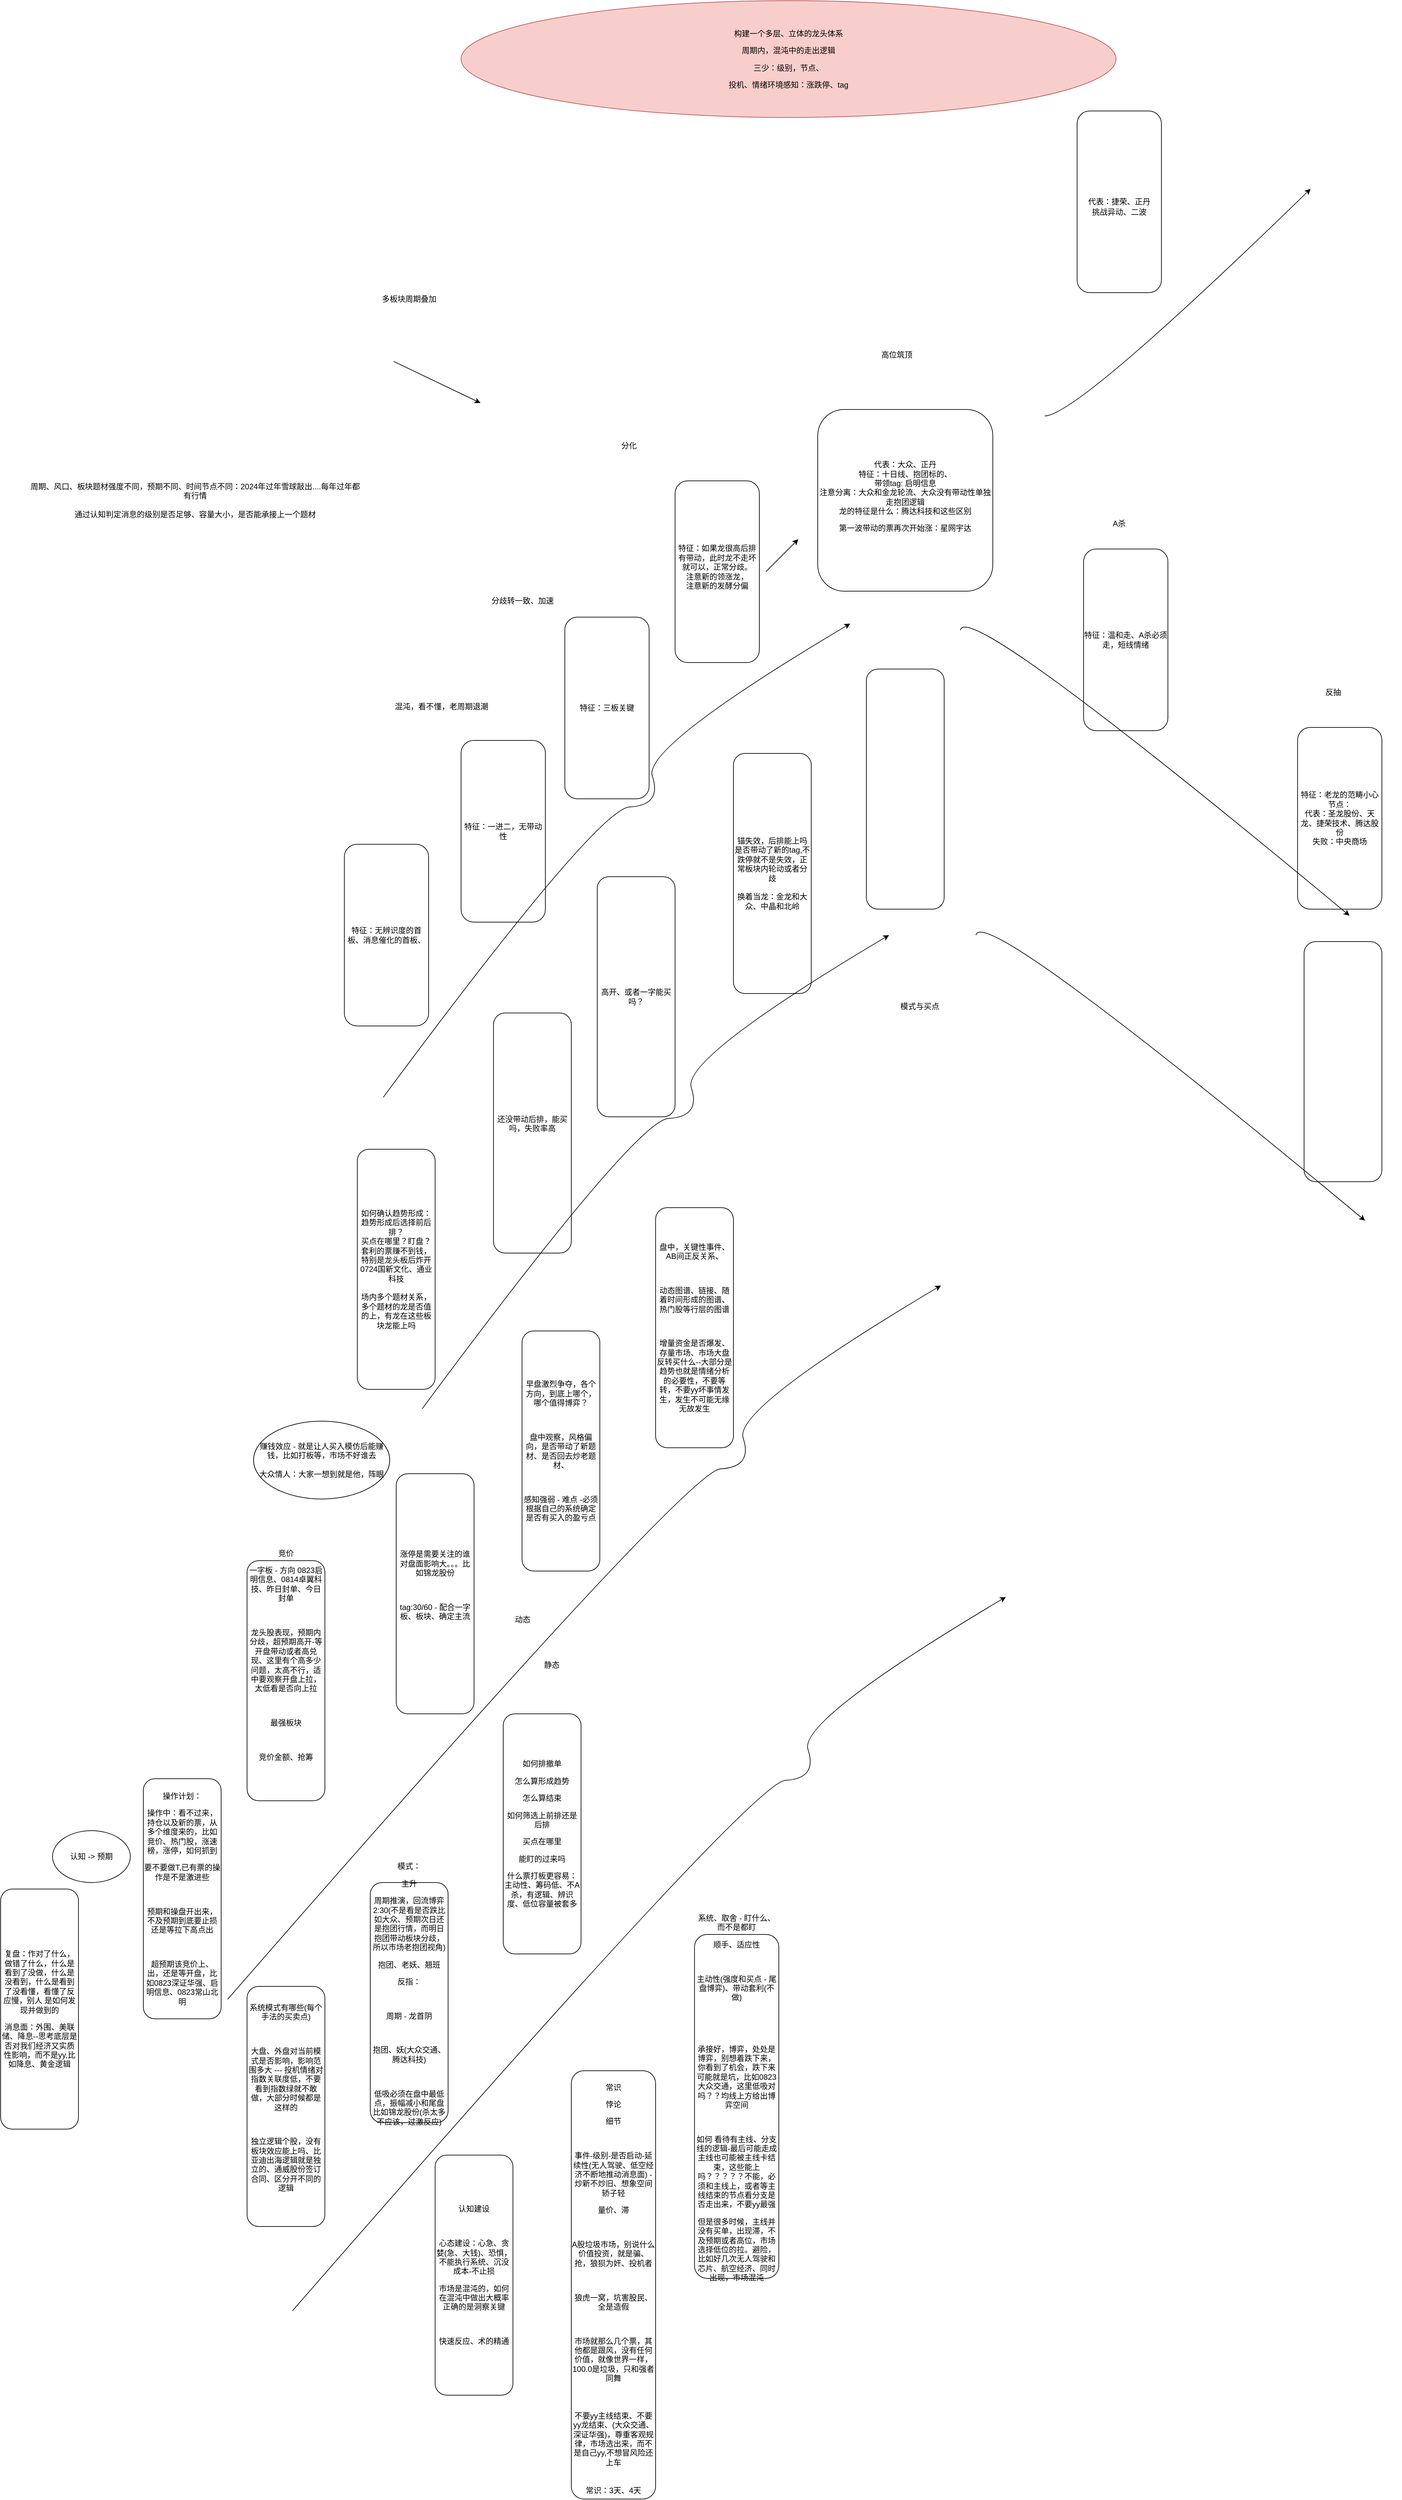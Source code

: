 <mxfile version="24.7.7">
  <diagram name="第 1 页" id="4kmrlVD3004NO4oH6EjP">
    <mxGraphModel dx="1717" dy="1623" grid="1" gridSize="10" guides="1" tooltips="1" connect="1" arrows="1" fold="1" page="1" pageScale="1" pageWidth="827" pageHeight="1169" math="0" shadow="0">
      <root>
        <mxCell id="0" />
        <mxCell id="1" parent="0" />
        <mxCell id="YwcNQk0zMhC-_pPFWzVF-1" value="特征：无辨识度的首板、消息催化的首板、" style="rounded=1;whiteSpace=wrap;html=1;" parent="1" vertex="1">
          <mxGeometry x="80" y="280" width="130" height="280" as="geometry" />
        </mxCell>
        <mxCell id="YwcNQk0zMhC-_pPFWzVF-2" value="特征：一进二，无带动性" style="rounded=1;whiteSpace=wrap;html=1;" parent="1" vertex="1">
          <mxGeometry x="260" y="120" width="130" height="280" as="geometry" />
        </mxCell>
        <mxCell id="YwcNQk0zMhC-_pPFWzVF-3" value="特征：三板关键" style="rounded=1;whiteSpace=wrap;html=1;" parent="1" vertex="1">
          <mxGeometry x="420" y="-70" width="130" height="280" as="geometry" />
        </mxCell>
        <mxCell id="YwcNQk0zMhC-_pPFWzVF-4" value="代表：大众、正丹&lt;div&gt;特征：十日线、抱团标的、&lt;/div&gt;&lt;div&gt;带领tag: 启明信息&lt;/div&gt;&lt;div&gt;注意分离：大众和金龙轮流、大众没有带动性单独走抱团逻辑&lt;/div&gt;&lt;div&gt;龙的特征是什么：腾达科技和这些区别&lt;/div&gt;&lt;div&gt;&lt;p data-pm-slice=&quot;1 1 []&quot; data-indentation=&quot;1&quot; class=&quot;ltr-element&quot;&gt;第一波带动的票再次开始涨：星网宇达&lt;/p&gt;&lt;/div&gt;" style="rounded=1;whiteSpace=wrap;html=1;" parent="1" vertex="1">
          <mxGeometry x="810" y="-390" width="270" height="280" as="geometry" />
        </mxCell>
        <mxCell id="YwcNQk0zMhC-_pPFWzVF-5" value="特征：温和走、A杀必须走，短线情绪" style="rounded=1;whiteSpace=wrap;html=1;" parent="1" vertex="1">
          <mxGeometry x="1220" y="-175" width="130" height="280" as="geometry" />
        </mxCell>
        <mxCell id="YwcNQk0zMhC-_pPFWzVF-6" value="混沌，看不懂，老周期退潮" style="text;html=1;align=center;verticalAlign=middle;whiteSpace=wrap;rounded=0;" parent="1" vertex="1">
          <mxGeometry x="90" y="30" width="280" height="75" as="geometry" />
        </mxCell>
        <mxCell id="YwcNQk0zMhC-_pPFWzVF-7" value="分歧转一致、加速" style="text;html=1;align=center;verticalAlign=middle;whiteSpace=wrap;rounded=0;" parent="1" vertex="1">
          <mxGeometry x="250" y="-121" width="210" height="51" as="geometry" />
        </mxCell>
        <mxCell id="YwcNQk0zMhC-_pPFWzVF-8" value="特征：如果龙很高后排有带动，此时龙不走坏就可以，正常分歧。&lt;div&gt;注意新的领涨龙，&lt;/div&gt;&lt;div&gt;注意新的发酵分偏&lt;/div&gt;&lt;div&gt;&lt;br&gt;&lt;/div&gt;" style="rounded=1;whiteSpace=wrap;html=1;" parent="1" vertex="1">
          <mxGeometry x="590" y="-280" width="130" height="280" as="geometry" />
        </mxCell>
        <mxCell id="YwcNQk0zMhC-_pPFWzVF-9" value="分化" style="text;html=1;align=center;verticalAlign=middle;whiteSpace=wrap;rounded=0;" parent="1" vertex="1">
          <mxGeometry x="414" y="-360" width="210" height="51" as="geometry" />
        </mxCell>
        <mxCell id="YwcNQk0zMhC-_pPFWzVF-10" value="高位筑顶" style="text;html=1;align=center;verticalAlign=middle;whiteSpace=wrap;rounded=0;" parent="1" vertex="1">
          <mxGeometry x="827" y="-500" width="210" height="51" as="geometry" />
        </mxCell>
        <mxCell id="YwcNQk0zMhC-_pPFWzVF-11" value="代表：捷荣、正丹" style="rounded=1;whiteSpace=wrap;html=1;" parent="1" vertex="1">
          <mxGeometry x="1210" y="-850" width="130" height="280" as="geometry" />
        </mxCell>
        <mxCell id="YwcNQk0zMhC-_pPFWzVF-12" value="挑战异动、二波" style="text;html=1;align=center;verticalAlign=middle;whiteSpace=wrap;rounded=0;" parent="1" vertex="1">
          <mxGeometry x="1170" y="-720" width="210" height="51" as="geometry" />
        </mxCell>
        <mxCell id="YwcNQk0zMhC-_pPFWzVF-13" value="A杀" style="text;html=1;align=center;verticalAlign=middle;whiteSpace=wrap;rounded=0;" parent="1" vertex="1">
          <mxGeometry x="1170" y="-240" width="210" height="51" as="geometry" />
        </mxCell>
        <mxCell id="YwcNQk0zMhC-_pPFWzVF-14" value="特征：老龙的范畴小心&lt;div&gt;节点：&lt;/div&gt;&lt;div&gt;代表：圣龙股份、天龙、捷荣技术、腾达股份&lt;/div&gt;&lt;div&gt;失败：中央商场&lt;/div&gt;" style="rounded=1;whiteSpace=wrap;html=1;" parent="1" vertex="1">
          <mxGeometry x="1550" y="100" width="130" height="280" as="geometry" />
        </mxCell>
        <mxCell id="YwcNQk0zMhC-_pPFWzVF-15" value="反抽" style="text;html=1;align=center;verticalAlign=middle;whiteSpace=wrap;rounded=0;" parent="1" vertex="1">
          <mxGeometry x="1500" y="20" width="210" height="51" as="geometry" />
        </mxCell>
        <mxCell id="YwcNQk0zMhC-_pPFWzVF-17" value="" style="curved=1;endArrow=classic;html=1;rounded=0;" parent="1" edge="1">
          <mxGeometry width="50" height="50" relative="1" as="geometry">
            <mxPoint x="140" y="670" as="sourcePoint" />
            <mxPoint x="860" y="-60" as="targetPoint" />
            <Array as="points">
              <mxPoint x="470" y="225" />
              <mxPoint x="570" y="220" />
              <mxPoint x="540" y="130" />
            </Array>
          </mxGeometry>
        </mxCell>
        <mxCell id="YwcNQk0zMhC-_pPFWzVF-19" value="" style="curved=1;endArrow=classic;html=1;rounded=0;" parent="1" edge="1">
          <mxGeometry width="50" height="50" relative="1" as="geometry">
            <mxPoint x="1030" y="-50" as="sourcePoint" />
            <mxPoint x="1630" y="390" as="targetPoint" />
            <Array as="points">
              <mxPoint x="1040" y="-100" />
            </Array>
          </mxGeometry>
        </mxCell>
        <mxCell id="YwcNQk0zMhC-_pPFWzVF-20" value="如何确认趋势形成：&lt;div&gt;趋势形成后选择前后排？&lt;/div&gt;&lt;div&gt;买点在哪里？盯盘？&lt;/div&gt;&lt;div&gt;套利的票赚不到钱，特别是龙头板后炸开0724国新文化、通业科技&lt;/div&gt;&lt;div&gt;&lt;br&gt;&lt;/div&gt;&lt;div&gt;场内多个题材关系，多个题材的龙是否值的上，有龙在这些板块龙能上吗&lt;/div&gt;" style="rounded=1;whiteSpace=wrap;html=1;" parent="1" vertex="1">
          <mxGeometry x="100" y="750" width="120" height="370" as="geometry" />
        </mxCell>
        <mxCell id="YwcNQk0zMhC-_pPFWzVF-21" value="还没带动后排，能买吗，失败率高&lt;div&gt;&lt;br&gt;&lt;/div&gt;&lt;div&gt;&lt;br&gt;&lt;/div&gt;" style="rounded=1;whiteSpace=wrap;html=1;" parent="1" vertex="1">
          <mxGeometry x="310" y="540" width="120" height="370" as="geometry" />
        </mxCell>
        <mxCell id="YwcNQk0zMhC-_pPFWzVF-22" value="高开、或者一字能买吗？" style="rounded=1;whiteSpace=wrap;html=1;" parent="1" vertex="1">
          <mxGeometry x="470" y="330" width="120" height="370" as="geometry" />
        </mxCell>
        <mxCell id="YwcNQk0zMhC-_pPFWzVF-23" value="锚失效，后排能上吗&lt;div&gt;是否带动了新的tag,不跌停就不是失效，正常板块内轮动或者分歧&lt;/div&gt;&lt;div&gt;&lt;br&gt;&lt;/div&gt;&lt;div&gt;换着当龙：金龙和大众、中晶和北岭&lt;/div&gt;" style="rounded=1;whiteSpace=wrap;html=1;" parent="1" vertex="1">
          <mxGeometry x="680" y="140" width="120" height="370" as="geometry" />
        </mxCell>
        <mxCell id="YwcNQk0zMhC-_pPFWzVF-24" value="" style="rounded=1;whiteSpace=wrap;html=1;" parent="1" vertex="1">
          <mxGeometry x="885" y="10" width="120" height="370" as="geometry" />
        </mxCell>
        <mxCell id="YwcNQk0zMhC-_pPFWzVF-25" value="" style="curved=1;endArrow=classic;html=1;rounded=0;" parent="1" edge="1">
          <mxGeometry width="50" height="50" relative="1" as="geometry">
            <mxPoint x="1160" y="-380" as="sourcePoint" />
            <mxPoint x="1570" y="-730" as="targetPoint" />
            <Array as="points">
              <mxPoint x="1210" y="-380" />
            </Array>
          </mxGeometry>
        </mxCell>
        <mxCell id="YwcNQk0zMhC-_pPFWzVF-26" value="多板块周期叠加" style="text;html=1;align=center;verticalAlign=middle;whiteSpace=wrap;rounded=0;" parent="1" vertex="1">
          <mxGeometry x="-80" y="-650" width="520" height="179" as="geometry" />
        </mxCell>
        <mxCell id="YwcNQk0zMhC-_pPFWzVF-27" value="" style="endArrow=classic;html=1;rounded=0;" parent="1" edge="1">
          <mxGeometry width="50" height="50" relative="1" as="geometry">
            <mxPoint x="730" y="-140" as="sourcePoint" />
            <mxPoint x="780" y="-190" as="targetPoint" />
          </mxGeometry>
        </mxCell>
        <mxCell id="YwcNQk0zMhC-_pPFWzVF-28" value="" style="endArrow=classic;html=1;rounded=0;exitX=0.454;exitY=1.039;exitDx=0;exitDy=0;exitPerimeter=0;" parent="1" source="YwcNQk0zMhC-_pPFWzVF-26" edge="1">
          <mxGeometry width="50" height="50" relative="1" as="geometry">
            <mxPoint x="220" y="-430" as="sourcePoint" />
            <mxPoint x="290" y="-400" as="targetPoint" />
          </mxGeometry>
        </mxCell>
        <mxCell id="YwcNQk0zMhC-_pPFWzVF-29" value="模式与买点" style="text;html=1;align=center;verticalAlign=middle;whiteSpace=wrap;rounded=0;" parent="1" vertex="1">
          <mxGeometry x="885" y="510" width="165" height="40" as="geometry" />
        </mxCell>
        <mxCell id="YwcNQk0zMhC-_pPFWzVF-30" value="" style="rounded=1;whiteSpace=wrap;html=1;" parent="1" vertex="1">
          <mxGeometry x="1560" y="430" width="120" height="370" as="geometry" />
        </mxCell>
        <mxCell id="YwcNQk0zMhC-_pPFWzVF-32" value="" style="curved=1;endArrow=classic;html=1;rounded=0;" parent="1" edge="1">
          <mxGeometry width="50" height="50" relative="1" as="geometry">
            <mxPoint x="200" y="1150" as="sourcePoint" />
            <mxPoint x="920" y="420" as="targetPoint" />
            <Array as="points">
              <mxPoint x="530" y="705" />
              <mxPoint x="630" y="700" />
              <mxPoint x="600" y="610" />
            </Array>
          </mxGeometry>
        </mxCell>
        <mxCell id="YwcNQk0zMhC-_pPFWzVF-33" value="" style="curved=1;endArrow=classic;html=1;rounded=0;" parent="1" edge="1">
          <mxGeometry width="50" height="50" relative="1" as="geometry">
            <mxPoint x="1054" y="420" as="sourcePoint" />
            <mxPoint x="1654" y="860" as="targetPoint" />
            <Array as="points">
              <mxPoint x="1064" y="370" />
            </Array>
          </mxGeometry>
        </mxCell>
        <mxCell id="YwcNQk0zMhC-_pPFWzVF-34" value="周期、风口、板块题材强度不同，预期不同、时间节点不同：2024年过年雪球敲出....每年过年都有行情&lt;div&gt;&lt;br&gt;&lt;/div&gt;&lt;div&gt;通过认知判定消息的级别是否足够、容量大小，是否能承接上一个题材&lt;/div&gt;" style="text;html=1;align=center;verticalAlign=middle;whiteSpace=wrap;rounded=0;" parent="1" vertex="1">
          <mxGeometry x="-410" y="-339.5" width="520" height="179" as="geometry" />
        </mxCell>
        <mxCell id="YwcNQk0zMhC-_pPFWzVF-35" value="&lt;p data-pm-slice=&quot;1 1 []&quot; data-indentation=&quot;1&quot; class=&quot;&quot;&gt;构建一个多层、立体的龙头体系&lt;/p&gt;&lt;p data-indentation=&quot;1&quot; class=&quot;&quot;&gt;&lt;/p&gt;&lt;p data-indentation=&quot;1&quot; class=&quot;&quot;&gt;周期内，混沌中的走出逻辑&lt;/p&gt;&lt;p data-indentation=&quot;1&quot; class=&quot;&quot;&gt;三少：级别，节点、&lt;/p&gt;&lt;p data-indentation=&quot;1&quot; class=&quot;&quot;&gt;投机、情绪环境感知：涨跌停、tag&lt;/p&gt;" style="ellipse;whiteSpace=wrap;html=1;fillColor=#f8cecc;strokeColor=#b85450;" parent="1" vertex="1">
          <mxGeometry x="260" y="-1020" width="1010" height="180" as="geometry" />
        </mxCell>
        <mxCell id="YwcNQk0zMhC-_pPFWzVF-38" value="&lt;p data-pm-slice=&quot;1 1 []&quot; data-indentation=&quot;1&quot; class=&quot;ltr-element&quot;&gt;&lt;span style=&quot;background-color: initial;&quot;&gt;涨停是需要关注的&lt;/span&gt;谁对盘面影响大。。。比如锦龙股份&lt;/p&gt;&lt;p data-pm-slice=&quot;1 1 []&quot; data-indentation=&quot;1&quot; class=&quot;ltr-element&quot;&gt;&lt;br&gt;&lt;/p&gt;&lt;p data-pm-slice=&quot;1 1 []&quot; data-indentation=&quot;1&quot; class=&quot;ltr-element&quot;&gt;tag:30/60 - 配合一字板、板块、确定主流&lt;/p&gt;&lt;p data-pm-slice=&quot;1 1 []&quot; data-indentation=&quot;1&quot; class=&quot;ltr-element&quot;&gt;&lt;br&gt;&lt;/p&gt;" style="rounded=1;whiteSpace=wrap;html=1;" parent="1" vertex="1">
          <mxGeometry x="160" y="1250" width="120" height="370" as="geometry" />
        </mxCell>
        <mxCell id="2aED74v7W1yeTDfPMXjl-1" value="&lt;p data-pm-slice=&quot;1 1 []&quot; data-indentation=&quot;1&quot; class=&quot;ltr-element&quot;&gt;操作计划：&lt;/p&gt;&lt;p data-pm-slice=&quot;1 1 []&quot; data-indentation=&quot;1&quot; class=&quot;ltr-element&quot;&gt;操作中：看不过来，持仓以及新的票，从多个维度来的，比如竞价、热门股，涨速榜，涨停，如何抓到&lt;/p&gt;&lt;p data-pm-slice=&quot;1 1 []&quot; data-indentation=&quot;1&quot; class=&quot;ltr-element&quot;&gt;要不要做T,已有票的操作是不是激进些&lt;/p&gt;&lt;p data-pm-slice=&quot;1 1 []&quot; data-indentation=&quot;1&quot; class=&quot;ltr-element&quot;&gt;&lt;br&gt;&lt;/p&gt;&lt;p data-pm-slice=&quot;1 1 []&quot; data-indentation=&quot;1&quot; class=&quot;ltr-element&quot;&gt;预期和操盘开出来，不及预期到底要止损还是等拉下高点出&lt;/p&gt;&lt;p data-pm-slice=&quot;1 1 []&quot; data-indentation=&quot;1&quot; class=&quot;ltr-element&quot;&gt;&lt;br&gt;&lt;/p&gt;&lt;p data-pm-slice=&quot;1 1 []&quot; data-indentation=&quot;1&quot; class=&quot;ltr-element&quot;&gt;超预期该竞价上、出，还是等开盘，比如0823深证华强、启明信息、0823常山北明&lt;/p&gt;" style="rounded=1;whiteSpace=wrap;html=1;" vertex="1" parent="1">
          <mxGeometry x="-230" y="1720" width="120" height="370" as="geometry" />
        </mxCell>
        <mxCell id="2aED74v7W1yeTDfPMXjl-2" value="&lt;p data-pm-slice=&quot;1 1 []&quot; data-indentation=&quot;1&quot; class=&quot;ltr-element&quot;&gt;竞价&lt;/p&gt;&lt;p data-pm-slice=&quot;1 1 []&quot; data-indentation=&quot;1&quot; class=&quot;ltr-element&quot;&gt;一字板 - 方向 0823启明信息、0814卓翼科技、昨日封单、今日封单&lt;/p&gt;&lt;p data-pm-slice=&quot;1 1 []&quot; data-indentation=&quot;1&quot; class=&quot;ltr-element&quot;&gt;&lt;br&gt;&lt;/p&gt;&lt;p data-pm-slice=&quot;1 1 []&quot; data-indentation=&quot;1&quot; class=&quot;ltr-element&quot;&gt;龙头股表现，预期内分歧，超预期高开-等开盘带动或者高兑现、这里有个高多少问题，太高不行，适中要观察开盘上拉，太低看是否向上拉&lt;/p&gt;&lt;p data-pm-slice=&quot;1 1 []&quot; data-indentation=&quot;1&quot; class=&quot;ltr-element&quot;&gt;&lt;br&gt;&lt;/p&gt;&lt;p data-pm-slice=&quot;1 1 []&quot; data-indentation=&quot;1&quot; class=&quot;ltr-element&quot;&gt;最强板块&lt;/p&gt;&lt;p data-pm-slice=&quot;1 1 []&quot; data-indentation=&quot;1&quot; class=&quot;ltr-element&quot;&gt;&lt;br&gt;&lt;/p&gt;&lt;p data-pm-slice=&quot;1 1 []&quot; data-indentation=&quot;1&quot; class=&quot;ltr-element&quot;&gt;竞价金额、抢筹&lt;/p&gt;&lt;p data-pm-slice=&quot;1 1 []&quot; data-indentation=&quot;1&quot; class=&quot;ltr-element&quot;&gt;&lt;br&gt;&lt;/p&gt;&lt;p data-pm-slice=&quot;1 1 []&quot; data-indentation=&quot;1&quot; class=&quot;ltr-element&quot;&gt;&lt;br&gt;&lt;/p&gt;&lt;p data-pm-slice=&quot;1 1 []&quot; data-indentation=&quot;1&quot; class=&quot;ltr-element&quot;&gt;&lt;br&gt;&lt;/p&gt;" style="rounded=1;whiteSpace=wrap;html=1;" vertex="1" parent="1">
          <mxGeometry x="-70" y="1384" width="120" height="370" as="geometry" />
        </mxCell>
        <mxCell id="2aED74v7W1yeTDfPMXjl-3" value="&lt;p data-pm-slice=&quot;1 1 []&quot; data-indentation=&quot;1&quot; class=&quot;ltr-element&quot;&gt;早盘激烈争夺，各个方向，到底上哪个，哪个值得博弈？&lt;/p&gt;&lt;p data-pm-slice=&quot;1 1 []&quot; data-indentation=&quot;1&quot; class=&quot;ltr-element&quot;&gt;&lt;br&gt;&lt;/p&gt;&lt;p data-pm-slice=&quot;1 1 []&quot; data-indentation=&quot;1&quot; class=&quot;ltr-element&quot;&gt;盘中观察，风格偏向，是否带动了新题材、是否回去炒老题材、&lt;/p&gt;&lt;p data-pm-slice=&quot;1 1 []&quot; data-indentation=&quot;1&quot; class=&quot;ltr-element&quot;&gt;&lt;br&gt;&lt;/p&gt;&lt;p data-pm-slice=&quot;1 1 []&quot; data-indentation=&quot;1&quot; class=&quot;ltr-element&quot;&gt;感知强弱 - 难点 -必须根据自己的系统确定是否有买入的盈亏点&lt;/p&gt;" style="rounded=1;whiteSpace=wrap;html=1;" vertex="1" parent="1">
          <mxGeometry x="354" y="1030" width="120" height="370" as="geometry" />
        </mxCell>
        <mxCell id="2aED74v7W1yeTDfPMXjl-4" value="&lt;p data-pm-slice=&quot;1 1 []&quot; data-indentation=&quot;1&quot; class=&quot;ltr-element&quot;&gt;盘中，关键性事件、AB间正反关系、&lt;/p&gt;&lt;p data-pm-slice=&quot;1 1 []&quot; data-indentation=&quot;1&quot; class=&quot;ltr-element&quot;&gt;&lt;br&gt;&lt;/p&gt;&lt;p data-pm-slice=&quot;1 1 []&quot; data-indentation=&quot;1&quot; class=&quot;ltr-element&quot;&gt;动态图谱、链接、随着时间形成的图谱、热门股等行层的图谱&lt;/p&gt;&lt;p data-pm-slice=&quot;1 1 []&quot; data-indentation=&quot;1&quot; class=&quot;ltr-element&quot;&gt;&lt;br&gt;&lt;/p&gt;&lt;p data-pm-slice=&quot;1 1 []&quot; data-indentation=&quot;1&quot; class=&quot;ltr-element&quot;&gt;增量资金是否爆发、存量市场、市场大盘反转买什么--大部分是趋势也就是情绪分析的必要性，不要等转，不要yy坏事情发生，发生不可能无缘无故发生&lt;/p&gt;" style="rounded=1;whiteSpace=wrap;html=1;" vertex="1" parent="1">
          <mxGeometry x="560" y="840" width="120" height="370" as="geometry" />
        </mxCell>
        <mxCell id="2aED74v7W1yeTDfPMXjl-5" value="&lt;p data-pm-slice=&quot;1 1 []&quot; data-indentation=&quot;1&quot; class=&quot;ltr-element&quot;&gt;如何排撤单&lt;/p&gt;&lt;p data-pm-slice=&quot;1 1 []&quot; data-indentation=&quot;1&quot; class=&quot;ltr-element&quot;&gt;怎么算形成趋势&lt;/p&gt;&lt;p data-pm-slice=&quot;1 1 []&quot; data-indentation=&quot;1&quot; class=&quot;ltr-element&quot;&gt;怎么算结束&lt;/p&gt;&lt;p data-pm-slice=&quot;1 1 []&quot; data-indentation=&quot;1&quot; class=&quot;ltr-element&quot;&gt;如何筛选上前排还是后排&lt;/p&gt;&lt;p data-pm-slice=&quot;1 1 []&quot; data-indentation=&quot;1&quot; class=&quot;ltr-element&quot;&gt;买点在哪里&lt;/p&gt;&lt;p data-pm-slice=&quot;1 1 []&quot; data-indentation=&quot;1&quot; class=&quot;ltr-element&quot;&gt;能盯的过来吗&lt;/p&gt;&lt;p data-pm-slice=&quot;1 1 []&quot; data-indentation=&quot;1&quot; class=&quot;ltr-element&quot;&gt;什么票打板更容易：主动性、筹码低、不A杀，有逻辑、辨识度、低位容量被套多&lt;/p&gt;" style="rounded=1;whiteSpace=wrap;html=1;" vertex="1" parent="1">
          <mxGeometry x="325" y="1620" width="120" height="370" as="geometry" />
        </mxCell>
        <mxCell id="2aED74v7W1yeTDfPMXjl-6" value="" style="curved=1;endArrow=classic;html=1;rounded=0;" edge="1" parent="1">
          <mxGeometry width="50" height="50" relative="1" as="geometry">
            <mxPoint x="-100" y="2060" as="sourcePoint" />
            <mxPoint x="1000" y="960" as="targetPoint" />
            <Array as="points">
              <mxPoint x="610" y="1245" />
              <mxPoint x="710" y="1240" />
              <mxPoint x="680" y="1150" />
            </Array>
          </mxGeometry>
        </mxCell>
        <mxCell id="2aED74v7W1yeTDfPMXjl-7" value="静态" style="text;html=1;align=center;verticalAlign=middle;whiteSpace=wrap;rounded=0;" vertex="1" parent="1">
          <mxGeometry x="370" y="1530" width="60" height="30" as="geometry" />
        </mxCell>
        <mxCell id="2aED74v7W1yeTDfPMXjl-9" value="动态" style="text;html=1;align=center;verticalAlign=middle;whiteSpace=wrap;rounded=0;" vertex="1" parent="1">
          <mxGeometry x="325" y="1460" width="60" height="30" as="geometry" />
        </mxCell>
        <mxCell id="2aED74v7W1yeTDfPMXjl-10" value="" style="curved=1;endArrow=classic;html=1;rounded=0;" edge="1" parent="1">
          <mxGeometry width="50" height="50" relative="1" as="geometry">
            <mxPoint y="2540" as="sourcePoint" />
            <mxPoint x="1100" y="1440" as="targetPoint" />
            <Array as="points">
              <mxPoint x="710" y="1725" />
              <mxPoint x="810" y="1720" />
              <mxPoint x="780" y="1630" />
            </Array>
          </mxGeometry>
        </mxCell>
        <mxCell id="2aED74v7W1yeTDfPMXjl-11" value="&lt;p data-pm-slice=&quot;1 1 []&quot; data-indentation=&quot;1&quot; class=&quot;ltr-element&quot;&gt;认知建设&lt;/p&gt;&lt;p data-pm-slice=&quot;1 1 []&quot; data-indentation=&quot;1&quot; class=&quot;ltr-element&quot;&gt;&lt;br&gt;&lt;/p&gt;&lt;p data-pm-slice=&quot;1 1 []&quot; data-indentation=&quot;1&quot; class=&quot;ltr-element&quot;&gt;心态建设：心急、贪婪(急、大钱)、恐惧，不能执行系统、沉没成本-不止损&lt;/p&gt;&lt;p data-pm-slice=&quot;1 1 []&quot; data-indentation=&quot;1&quot; class=&quot;ltr-element&quot;&gt;市场是混沌的，如何在混沌中做出大概率正确的是洞察关键&lt;/p&gt;&lt;p data-pm-slice=&quot;1 1 []&quot; data-indentation=&quot;1&quot; class=&quot;ltr-element&quot;&gt;&lt;br&gt;&lt;/p&gt;&lt;p data-pm-slice=&quot;1 1 []&quot; data-indentation=&quot;1&quot; class=&quot;ltr-element&quot;&gt;快速反应、术的精通&lt;/p&gt;" style="rounded=1;whiteSpace=wrap;html=1;" vertex="1" parent="1">
          <mxGeometry x="220" y="2300" width="120" height="370" as="geometry" />
        </mxCell>
        <mxCell id="2aED74v7W1yeTDfPMXjl-12" value="&lt;p data-pm-slice=&quot;1 1 []&quot; data-indentation=&quot;1&quot; class=&quot;ltr-element&quot;&gt;常识&lt;/p&gt;&lt;p data-pm-slice=&quot;1 1 []&quot; data-indentation=&quot;1&quot; class=&quot;ltr-element&quot;&gt;悖论&lt;/p&gt;&lt;p data-pm-slice=&quot;1 1 []&quot; data-indentation=&quot;1&quot; class=&quot;ltr-element&quot;&gt;细节&lt;/p&gt;&lt;p data-pm-slice=&quot;1 1 []&quot; data-indentation=&quot;1&quot; class=&quot;ltr-element&quot;&gt;&lt;br&gt;&lt;/p&gt;&lt;p data-pm-slice=&quot;1 1 []&quot; data-indentation=&quot;1&quot; class=&quot;ltr-element&quot;&gt;事件-级别-是否启动-延续性(无人驾驶、低空经济不断地推动消息面) - 炒新不炒旧、想象空间轿子轻&lt;/p&gt;&lt;p data-pm-slice=&quot;1 1 []&quot; data-indentation=&quot;1&quot; class=&quot;ltr-element&quot;&gt;量价、滞&lt;/p&gt;&lt;p data-pm-slice=&quot;1 1 []&quot; data-indentation=&quot;1&quot; class=&quot;ltr-element&quot;&gt;&lt;br&gt;&lt;/p&gt;&lt;p data-pm-slice=&quot;1 1 []&quot; data-indentation=&quot;1&quot; class=&quot;ltr-element&quot;&gt;A股垃圾市场，别说什么价值投资，就是骗、抢，狼狈为奸、投机者&lt;/p&gt;&lt;p data-pm-slice=&quot;1 1 []&quot; data-indentation=&quot;1&quot; class=&quot;ltr-element&quot;&gt;&lt;br&gt;&lt;/p&gt;&lt;p data-pm-slice=&quot;1 1 []&quot; data-indentation=&quot;1&quot; class=&quot;ltr-element&quot;&gt;狼虎一窝，坑害股民、全是造假&lt;/p&gt;&lt;p data-pm-slice=&quot;1 1 []&quot; data-indentation=&quot;1&quot; class=&quot;ltr-element&quot;&gt;&lt;br&gt;&lt;/p&gt;&lt;p data-pm-slice=&quot;1 1 []&quot; data-indentation=&quot;1&quot; class=&quot;ltr-element&quot;&gt;&lt;/p&gt;&lt;div class=&quot;lake-content&quot;&gt;&lt;span class=&quot;ne-text&quot;&gt;市场就那么几个票，其他都是跟风，没有任何价值，就像世界一样，100.0是垃圾，只和强者同舞&lt;/span&gt;&lt;/div&gt;&lt;div class=&quot;lake-content&quot;&gt;&lt;span class=&quot;ne-text&quot;&gt;&lt;br&gt;&lt;/span&gt;&lt;/div&gt;&lt;div class=&quot;lake-content&quot;&gt;&lt;span class=&quot;ne-text&quot;&gt;&lt;br&gt;&lt;/span&gt;&lt;/div&gt;&lt;div class=&quot;lake-content&quot;&gt;&lt;span class=&quot;ne-text&quot;&gt;&lt;br&gt;&lt;/span&gt;&lt;/div&gt;&lt;div class=&quot;lake-content&quot;&gt;不要yy主线结束、不要yy龙结束、(大众交通、深证华强)，尊重客观规律，市场选出来，而不是自己yy,不想冒风险还上车&lt;/div&gt;&lt;div class=&quot;lake-content&quot;&gt;&lt;br&gt;&lt;/div&gt;&lt;div class=&quot;lake-content&quot;&gt;&lt;br&gt;&lt;/div&gt;&lt;div class=&quot;lake-content&quot;&gt;常识：3天、4天&lt;/div&gt;" style="rounded=1;whiteSpace=wrap;html=1;" vertex="1" parent="1">
          <mxGeometry x="430" y="2170" width="130" height="660" as="geometry" />
        </mxCell>
        <mxCell id="2aED74v7W1yeTDfPMXjl-13" value="&lt;p data-pm-slice=&quot;1 1 []&quot; data-indentation=&quot;1&quot; class=&quot;ltr-element&quot;&gt;系统、取舍 - 盯什么、而不是都盯&lt;/p&gt;&lt;p data-pm-slice=&quot;1 1 []&quot; data-indentation=&quot;1&quot; class=&quot;ltr-element&quot;&gt;顺手、适应性&lt;/p&gt;&lt;p data-pm-slice=&quot;1 1 []&quot; data-indentation=&quot;1&quot; class=&quot;ltr-element&quot;&gt;&lt;br&gt;&lt;/p&gt;&lt;p data-pm-slice=&quot;1 1 []&quot; data-indentation=&quot;1&quot; class=&quot;ltr-element&quot;&gt;主动性(强度和买点 - 尾盘博弈)、带动套利(不做)&lt;/p&gt;&lt;p data-pm-slice=&quot;1 1 []&quot; data-indentation=&quot;1&quot; class=&quot;ltr-element&quot;&gt;&lt;br&gt;&lt;/p&gt;&lt;p data-pm-slice=&quot;1 1 []&quot; data-indentation=&quot;1&quot; class=&quot;ltr-element&quot;&gt;&lt;br&gt;&lt;/p&gt;&lt;p data-pm-slice=&quot;1 1 []&quot; data-indentation=&quot;1&quot; class=&quot;ltr-element&quot;&gt;承接好，博弈，处处是博弈，别想着跌下来，你看到了机会，跌下来可能就是坑，比如0823大众交通，这里低吸对吗？？均线上方给出博弈空间&lt;/p&gt;&lt;p data-pm-slice=&quot;1 1 []&quot; data-indentation=&quot;1&quot; class=&quot;ltr-element&quot;&gt;&lt;br&gt;&lt;/p&gt;&lt;p data-pm-slice=&quot;1 1 []&quot; data-indentation=&quot;1&quot; class=&quot;ltr-element&quot;&gt;如何 看待有主线、分支线的逻辑-最后可能走成主线也可能被主线卡结束，这些能上吗？？？？？不能，必须和主线上，或者等主线结束的节点看分支是否走出来，不要yy最强&lt;/p&gt;&lt;p data-pm-slice=&quot;1 1 []&quot; data-indentation=&quot;1&quot; class=&quot;ltr-element&quot;&gt;但是很多时候，主线并没有买单，出现滞，不及预期或者高位，市场选择低位的拉。避险，比如好几次无人驾驶和芯片、航空经济、同时出现，市场混沌&lt;/p&gt;&lt;p data-pm-slice=&quot;1 1 []&quot; data-indentation=&quot;1&quot; class=&quot;ltr-element&quot;&gt;&lt;br&gt;&lt;/p&gt;" style="rounded=1;whiteSpace=wrap;html=1;" vertex="1" parent="1">
          <mxGeometry x="620" y="1960" width="130" height="530" as="geometry" />
        </mxCell>
        <mxCell id="2aED74v7W1yeTDfPMXjl-14" value="&lt;p data-pm-slice=&quot;1 1 []&quot; data-indentation=&quot;1&quot; class=&quot;ltr-element&quot;&gt;系统模式有哪些(每个手法的买卖点)&lt;/p&gt;&lt;p data-pm-slice=&quot;1 1 []&quot; data-indentation=&quot;1&quot; class=&quot;ltr-element&quot;&gt;&lt;br&gt;&lt;/p&gt;&lt;p data-pm-slice=&quot;1 1 []&quot; data-indentation=&quot;1&quot; class=&quot;ltr-element&quot;&gt;大盘、外盘对当前模式是否影响，影响范围多大 --- 投机情绪对指数关联度低，不要看到指数绿就不敢做，大部分时候都是这样的&lt;/p&gt;&lt;p data-pm-slice=&quot;1 1 []&quot; data-indentation=&quot;1&quot; class=&quot;ltr-element&quot;&gt;&lt;br&gt;&lt;/p&gt;&lt;p data-pm-slice=&quot;1 1 []&quot; data-indentation=&quot;1&quot; class=&quot;ltr-element&quot;&gt;独立逻辑个股，没有板块效应能上吗、比亚迪出海逻辑就是独立的、通威股份签订合同、区分开不同的逻辑&lt;/p&gt;&lt;p data-pm-slice=&quot;1 1 []&quot; data-indentation=&quot;1&quot; class=&quot;ltr-element&quot;&gt;&lt;br&gt;&lt;/p&gt;" style="rounded=1;whiteSpace=wrap;html=1;" vertex="1" parent="1">
          <mxGeometry x="-70" y="2040" width="120" height="370" as="geometry" />
        </mxCell>
        <mxCell id="2aED74v7W1yeTDfPMXjl-16" value="&lt;p data-pm-slice=&quot;1 1 []&quot; data-indentation=&quot;1&quot; class=&quot;ltr-element&quot;&gt;模式：&lt;/p&gt;&lt;p data-pm-slice=&quot;1 1 []&quot; data-indentation=&quot;1&quot; class=&quot;ltr-element&quot;&gt;主升&lt;/p&gt;&lt;p data-pm-slice=&quot;1 1 []&quot; data-indentation=&quot;1&quot; class=&quot;ltr-element&quot;&gt;周期推演，回流博弈 2:30(不是看是否跌比如大众、预期次日还是抱团行情，而明日抱团带动板块分歧，所以市场老抱团视角)&lt;/p&gt;&lt;p data-pm-slice=&quot;1 1 []&quot; data-indentation=&quot;1&quot; class=&quot;ltr-element&quot;&gt;抱团、老妖、翘班&lt;/p&gt;&lt;p data-pm-slice=&quot;1 1 []&quot; data-indentation=&quot;1&quot; class=&quot;ltr-element&quot;&gt;反指：&lt;/p&gt;&lt;p data-pm-slice=&quot;1 1 []&quot; data-indentation=&quot;1&quot; class=&quot;ltr-element&quot;&gt;&lt;br&gt;&lt;/p&gt;&lt;p data-pm-slice=&quot;1 1 []&quot; data-indentation=&quot;1&quot; class=&quot;ltr-element&quot;&gt;周期 - 龙首阴&lt;/p&gt;&lt;p data-pm-slice=&quot;1 1 []&quot; data-indentation=&quot;1&quot; class=&quot;ltr-element&quot;&gt;&lt;br&gt;&lt;/p&gt;&lt;p data-pm-slice=&quot;1 1 []&quot; data-indentation=&quot;1&quot; class=&quot;ltr-element&quot;&gt;抱团、妖(大众交通、腾达科技)&lt;/p&gt;&lt;p data-pm-slice=&quot;1 1 []&quot; data-indentation=&quot;1&quot; class=&quot;ltr-element&quot;&gt;&lt;br&gt;&lt;/p&gt;&lt;p data-pm-slice=&quot;1 1 []&quot; data-indentation=&quot;1&quot; class=&quot;ltr-element&quot;&gt;低吸必须在盘中最低点，振幅减小和尾盘比如锦龙股份(杀太多不应该，过激反应)&lt;/p&gt;&lt;p data-pm-slice=&quot;1 1 []&quot; data-indentation=&quot;1&quot; class=&quot;ltr-element&quot;&gt;&lt;br&gt;&lt;/p&gt;" style="rounded=1;whiteSpace=wrap;html=1;" vertex="1" parent="1">
          <mxGeometry x="120" y="1880" width="120" height="370" as="geometry" />
        </mxCell>
        <mxCell id="2aED74v7W1yeTDfPMXjl-17" value="&lt;p data-pm-slice=&quot;1 1 []&quot; data-indentation=&quot;1&quot; class=&quot;ltr-element&quot;&gt;复盘：作对了什么，做错了什么，什么是看到了没做，什么是没看到，什么是看到了没看懂，看懂了反应慢，别人 是如何发现并做到的&lt;/p&gt;&lt;p data-pm-slice=&quot;1 1 []&quot; data-indentation=&quot;1&quot; class=&quot;ltr-element&quot;&gt;消息面：外围、美联储、降息--思考底层是否对我们经济又实质性影响，而不是yy,比如降息、黄金逻辑&lt;/p&gt;" style="rounded=1;whiteSpace=wrap;html=1;" vertex="1" parent="1">
          <mxGeometry x="-450" y="1890" width="120" height="370" as="geometry" />
        </mxCell>
        <mxCell id="2aED74v7W1yeTDfPMXjl-18" value="认知 -&amp;gt; 预期" style="ellipse;whiteSpace=wrap;html=1;" vertex="1" parent="1">
          <mxGeometry x="-370" y="1800" width="120" height="80" as="geometry" />
        </mxCell>
        <mxCell id="2aED74v7W1yeTDfPMXjl-19" value="赚钱效应 - 就是让人买入模仿后能赚钱，比如打板等，市场不好谁去&lt;div&gt;&lt;br&gt;&lt;/div&gt;&lt;div&gt;大众情人：大家一想到就是他，阵眼&lt;/div&gt;" style="ellipse;whiteSpace=wrap;html=1;" vertex="1" parent="1">
          <mxGeometry x="-60" y="1169" width="210" height="120" as="geometry" />
        </mxCell>
      </root>
    </mxGraphModel>
  </diagram>
</mxfile>
